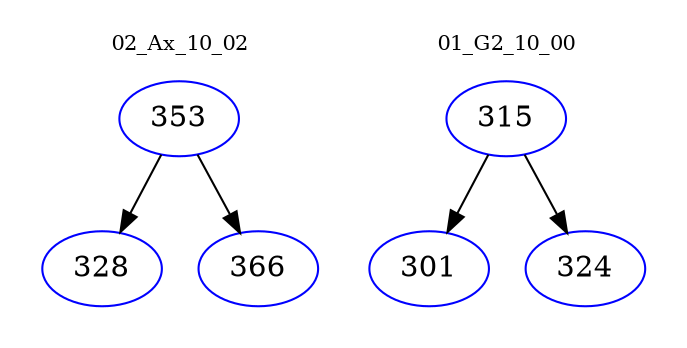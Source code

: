 digraph{
subgraph cluster_0 {
color = white
label = "02_Ax_10_02";
fontsize=10;
T0_353 [label="353", color="blue"]
T0_353 -> T0_328 [color="black"]
T0_328 [label="328", color="blue"]
T0_353 -> T0_366 [color="black"]
T0_366 [label="366", color="blue"]
}
subgraph cluster_1 {
color = white
label = "01_G2_10_00";
fontsize=10;
T1_315 [label="315", color="blue"]
T1_315 -> T1_301 [color="black"]
T1_301 [label="301", color="blue"]
T1_315 -> T1_324 [color="black"]
T1_324 [label="324", color="blue"]
}
}
